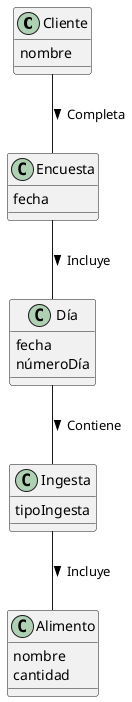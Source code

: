 @startuml

class Cliente {
  nombre
}

class Encuesta {
  fecha
}

class Día {
  fecha
  númeroDía
}

class Ingesta {
  tipoIngesta
}

class Alimento {
  nombre
  cantidad
}

Cliente  --  Encuesta : Completa >
Encuesta  --  Día : Incluye >
Día  --  Ingesta : Contiene >
Ingesta  --  Alimento : Incluye >

@enduml
